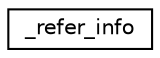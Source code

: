 digraph "Graphical Class Hierarchy"
{
  edge [fontname="Helvetica",fontsize="10",labelfontname="Helvetica",labelfontsize="10"];
  node [fontname="Helvetica",fontsize="10",shape=record];
  rankdir="LR";
  Node1 [label="_refer_info",height=0.2,width=0.4,color="black", fillcolor="white", style="filled",URL="$struct__refer__info.html"];
}
